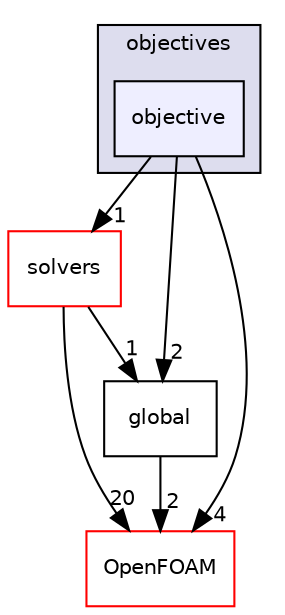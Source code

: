 digraph "src/optimisation/adjointOptimisation/adjoint/objectives/objective" {
  bgcolor=transparent;
  compound=true
  node [ fontsize="10", fontname="Helvetica"];
  edge [ labelfontsize="10", labelfontname="Helvetica"];
  subgraph clusterdir_1b1529705a9baeac752d91ac401dda71 {
    graph [ bgcolor="#ddddee", pencolor="black", label="objectives" fontname="Helvetica", fontsize="10", URL="dir_1b1529705a9baeac752d91ac401dda71.html"]
  dir_a0aa4c38d3dff1485247f6f20d658516 [shape=box, label="objective", style="filled", fillcolor="#eeeeff", pencolor="black", URL="dir_a0aa4c38d3dff1485247f6f20d658516.html"];
  }
  dir_f1ea2e00111d8324be054b4e32e6ee53 [shape=box label="solvers" color="red" URL="dir_f1ea2e00111d8324be054b4e32e6ee53.html"];
  dir_c5473ff19b20e6ec4dfe5c310b3778a8 [shape=box label="OpenFOAM" color="red" URL="dir_c5473ff19b20e6ec4dfe5c310b3778a8.html"];
  dir_dd56dc4c5f6c51768e20e60d3fce2a94 [shape=box label="global" URL="dir_dd56dc4c5f6c51768e20e60d3fce2a94.html"];
  dir_f1ea2e00111d8324be054b4e32e6ee53->dir_c5473ff19b20e6ec4dfe5c310b3778a8 [headlabel="20", labeldistance=1.5 headhref="dir_002894_002151.html"];
  dir_f1ea2e00111d8324be054b4e32e6ee53->dir_dd56dc4c5f6c51768e20e60d3fce2a94 [headlabel="1", labeldistance=1.5 headhref="dir_002894_002819.html"];
  dir_a0aa4c38d3dff1485247f6f20d658516->dir_f1ea2e00111d8324be054b4e32e6ee53 [headlabel="1", labeldistance=1.5 headhref="dir_002833_002894.html"];
  dir_a0aa4c38d3dff1485247f6f20d658516->dir_c5473ff19b20e6ec4dfe5c310b3778a8 [headlabel="4", labeldistance=1.5 headhref="dir_002833_002151.html"];
  dir_a0aa4c38d3dff1485247f6f20d658516->dir_dd56dc4c5f6c51768e20e60d3fce2a94 [headlabel="2", labeldistance=1.5 headhref="dir_002833_002819.html"];
  dir_dd56dc4c5f6c51768e20e60d3fce2a94->dir_c5473ff19b20e6ec4dfe5c310b3778a8 [headlabel="2", labeldistance=1.5 headhref="dir_002819_002151.html"];
}

